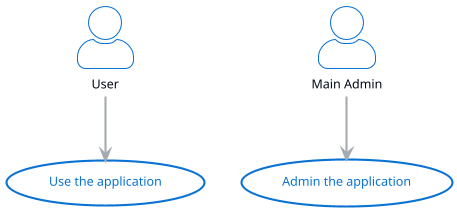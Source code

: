 ' Do not edit
' Theme Gallery
' autogenerated by script
'
@startuml
!$PUML_OUTLINE = "true"
!theme cloudscape-design
skinparam actorStyle awesome
:User: --> (Use)
"Main Admin" as Admin
"Use the application" as (Use)
Admin --> (Admin the application)
@enduml
